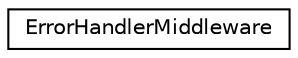 digraph "Graphical Class Hierarchy"
{
  edge [fontname="Helvetica",fontsize="10",labelfontname="Helvetica",labelfontsize="10"];
  node [fontname="Helvetica",fontsize="10",shape=record];
  rankdir="LR";
  Node1 [label="ErrorHandlerMiddleware",height=0.2,width=0.4,color="black", fillcolor="white", style="filled",URL="$class_cake_1_1_error_1_1_middleware_1_1_error_handler_middleware.html"];
}
